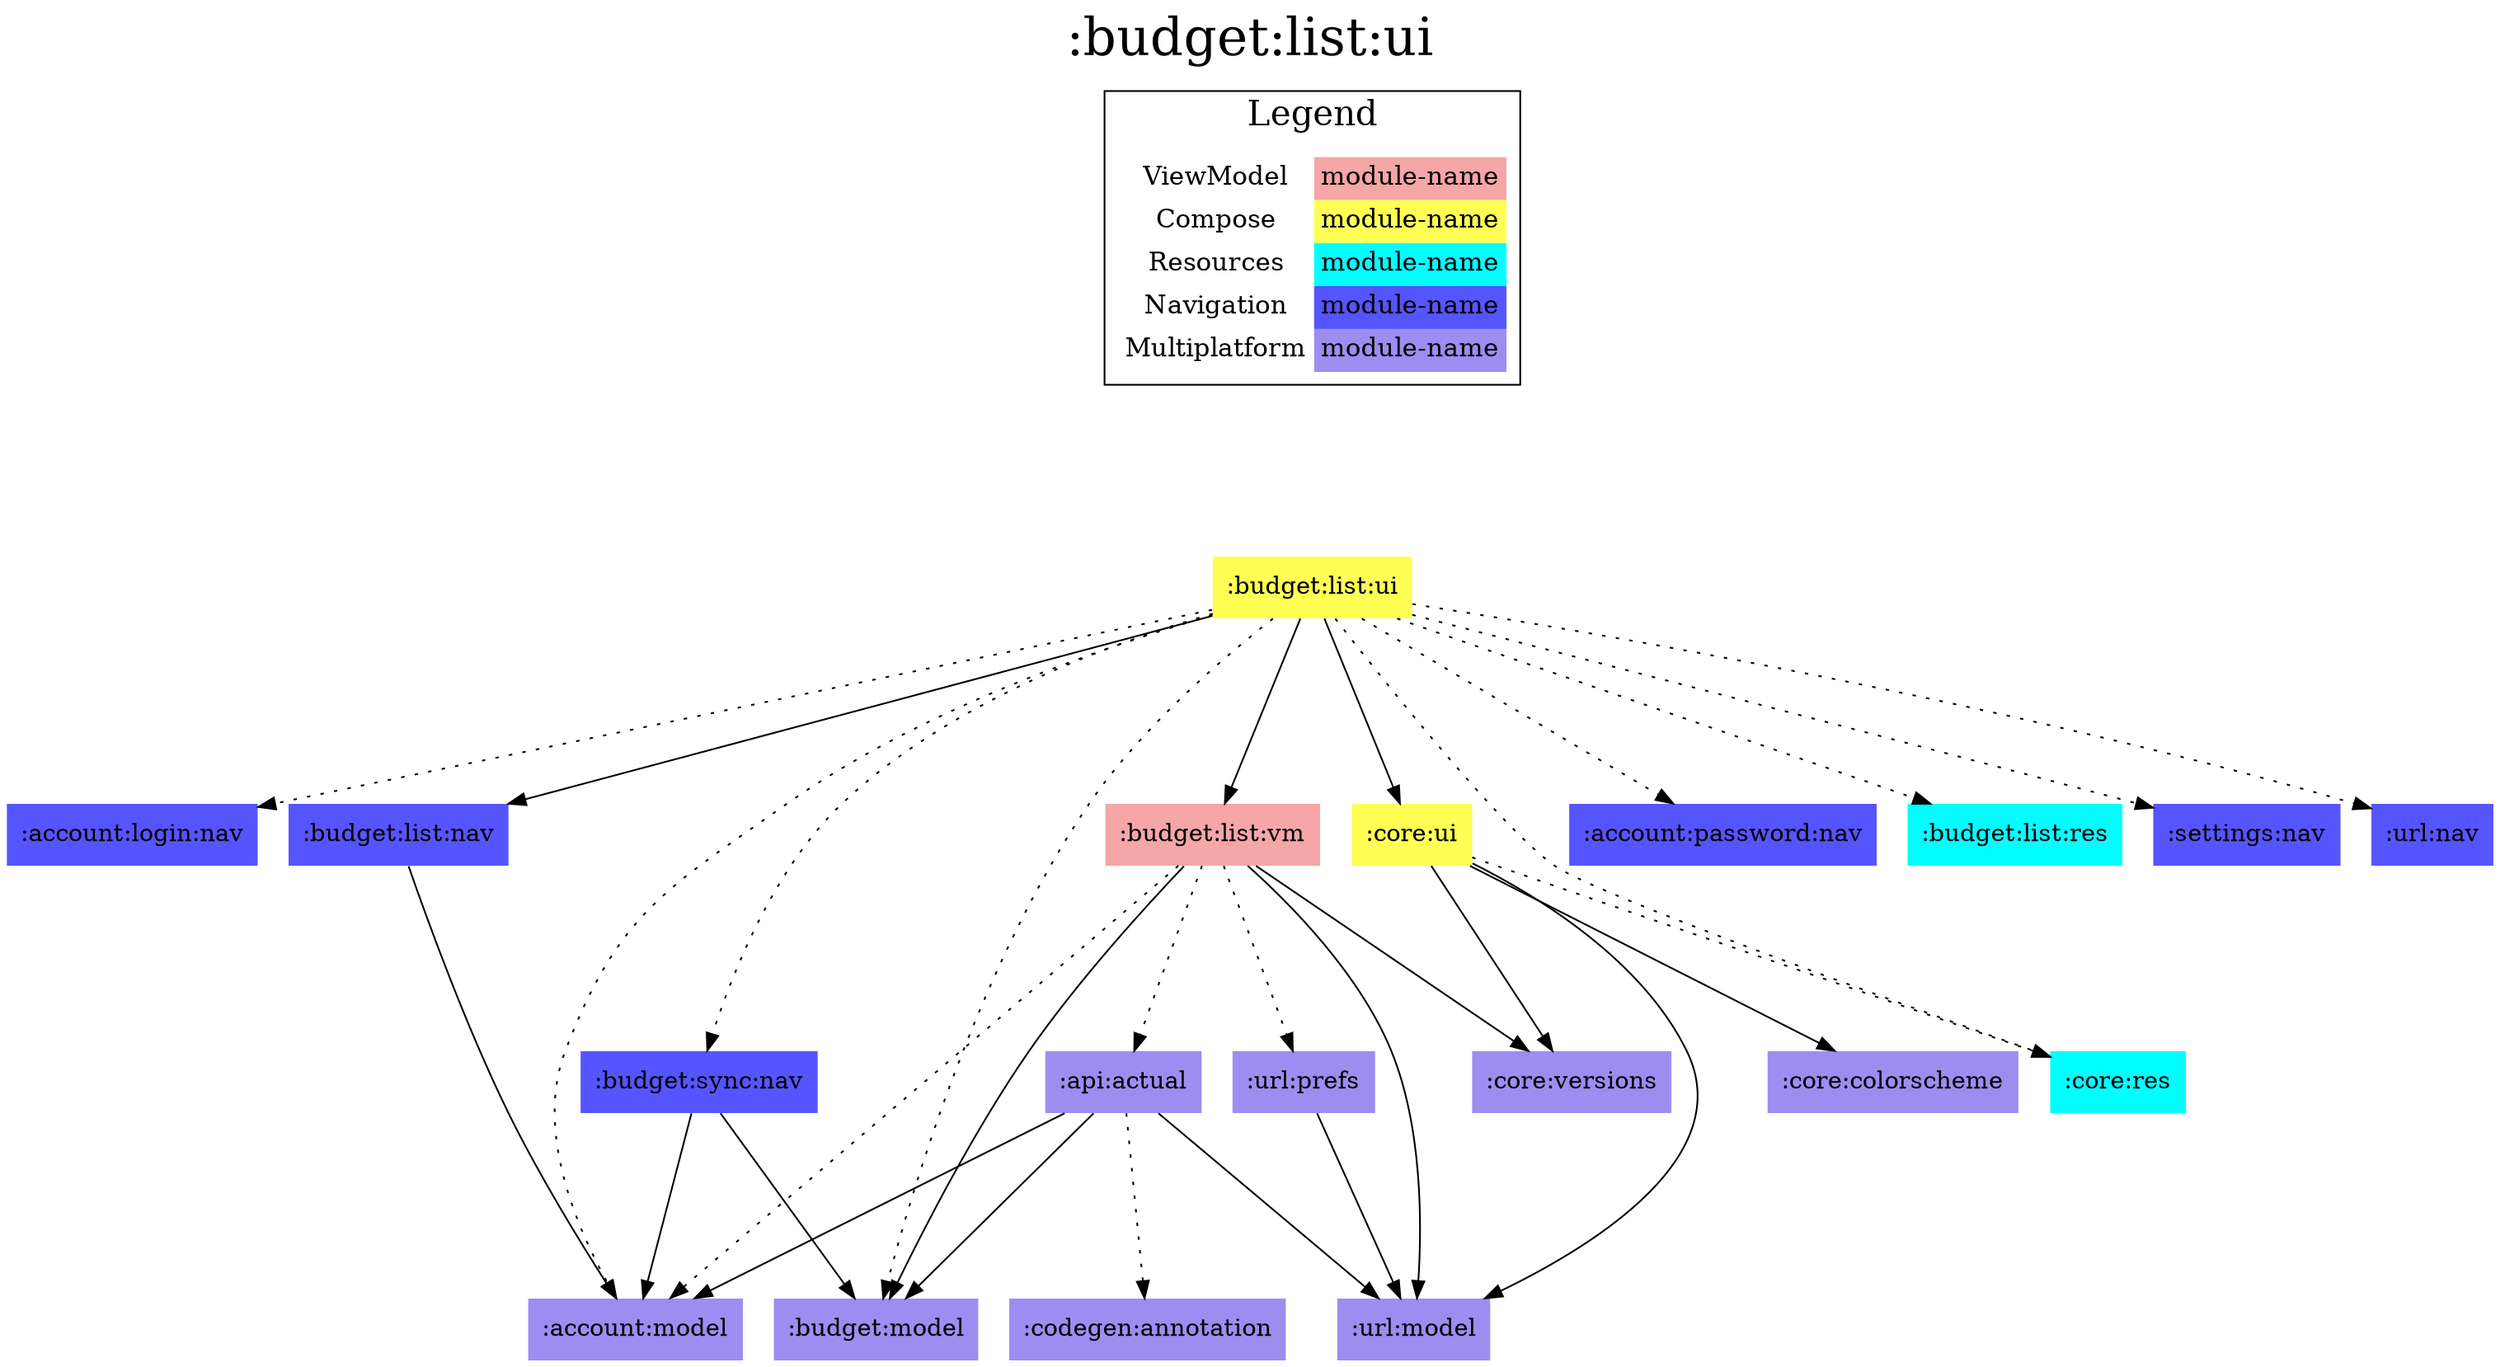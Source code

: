 digraph {
edge ["dir"="forward"]
graph ["dpi"="100","label"=":budget:list:ui","labelloc"="t","fontsize"="30","ranksep"="1.5","rankdir"="TB"]
node ["style"="filled"]
":account:login:nav" ["fillcolor"="#5555FF","shape"="none"]
":account:model" ["fillcolor"="#9D8DF1","shape"="none"]
":account:password:nav" ["fillcolor"="#5555FF","shape"="none"]
":api:actual" ["fillcolor"="#9D8DF1","shape"="none"]
":budget:list:nav" ["fillcolor"="#5555FF","shape"="none"]
":budget:list:res" ["fillcolor"="#00FFFF","shape"="none"]
":budget:list:ui" ["fillcolor"="#FFFF55","shape"="none"]
":budget:list:vm" ["fillcolor"="#F5A6A6","shape"="none"]
":budget:model" ["fillcolor"="#9D8DF1","shape"="none"]
":budget:sync:nav" ["fillcolor"="#5555FF","shape"="none"]
":codegen:annotation" ["fillcolor"="#9D8DF1","shape"="none"]
":core:colorscheme" ["fillcolor"="#9D8DF1","shape"="none"]
":core:res" ["fillcolor"="#00FFFF","shape"="none"]
":core:ui" ["fillcolor"="#FFFF55","shape"="none"]
":core:versions" ["fillcolor"="#9D8DF1","shape"="none"]
":settings:nav" ["fillcolor"="#5555FF","shape"="none"]
":url:model" ["fillcolor"="#9D8DF1","shape"="none"]
":url:nav" ["fillcolor"="#5555FF","shape"="none"]
":url:prefs" ["fillcolor"="#9D8DF1","shape"="none"]
{
edge ["dir"="none"]
graph ["rank"="same"]
}
":api:actual" -> ":account:model"
":api:actual" -> ":budget:model"
":api:actual" -> ":codegen:annotation" ["style"="dotted"]
":api:actual" -> ":url:model"
":budget:list:nav" -> ":account:model"
":budget:list:ui" -> ":account:login:nav" ["style"="dotted"]
":budget:list:ui" -> ":account:model" ["style"="dotted"]
":budget:list:ui" -> ":account:password:nav" ["style"="dotted"]
":budget:list:ui" -> ":budget:list:nav"
":budget:list:ui" -> ":budget:list:res" ["style"="dotted"]
":budget:list:ui" -> ":budget:list:vm"
":budget:list:ui" -> ":budget:model" ["style"="dotted"]
":budget:list:ui" -> ":budget:sync:nav" ["style"="dotted"]
":budget:list:ui" -> ":core:res" ["style"="dotted"]
":budget:list:ui" -> ":core:ui"
":budget:list:ui" -> ":settings:nav" ["style"="dotted"]
":budget:list:ui" -> ":url:nav" ["style"="dotted"]
":budget:list:vm" -> ":account:model" ["style"="dotted"]
":budget:list:vm" -> ":api:actual" ["style"="dotted"]
":budget:list:vm" -> ":budget:model"
":budget:list:vm" -> ":core:versions"
":budget:list:vm" -> ":url:model"
":budget:list:vm" -> ":url:prefs" ["style"="dotted"]
":budget:sync:nav" -> ":account:model"
":budget:sync:nav" -> ":budget:model"
":core:ui" -> ":core:colorscheme"
":core:ui" -> ":core:res" ["style"="dotted"]
":core:ui" -> ":core:versions"
":core:ui" -> ":url:model"
":url:prefs" -> ":url:model"
subgraph "cluster_legend" {
edge ["dir"="none"]
graph ["label"="Legend","fontsize"="20"]
"Legend" ["style"="filled","fillcolor"="#FFFFFF","shape"="none","margin"="0","fontsize"="15","label"=<
<TABLE BORDER="0" CELLBORDER="0" CELLSPACING="0" CELLPADDING="4">
<TR><TD>ViewModel</TD><TD BGCOLOR="#F5A6A6">module-name</TD></TR>
<TR><TD>Compose</TD><TD BGCOLOR="#FFFF55">module-name</TD></TR>
<TR><TD>Resources</TD><TD BGCOLOR="#00FFFF">module-name</TD></TR>
<TR><TD>Navigation</TD><TD BGCOLOR="#5555FF">module-name</TD></TR>
<TR><TD>Multiplatform</TD><TD BGCOLOR="#9D8DF1">module-name</TD></TR>
</TABLE>
>]
} -> ":budget:list:ui" ["style"="invis"]
}
